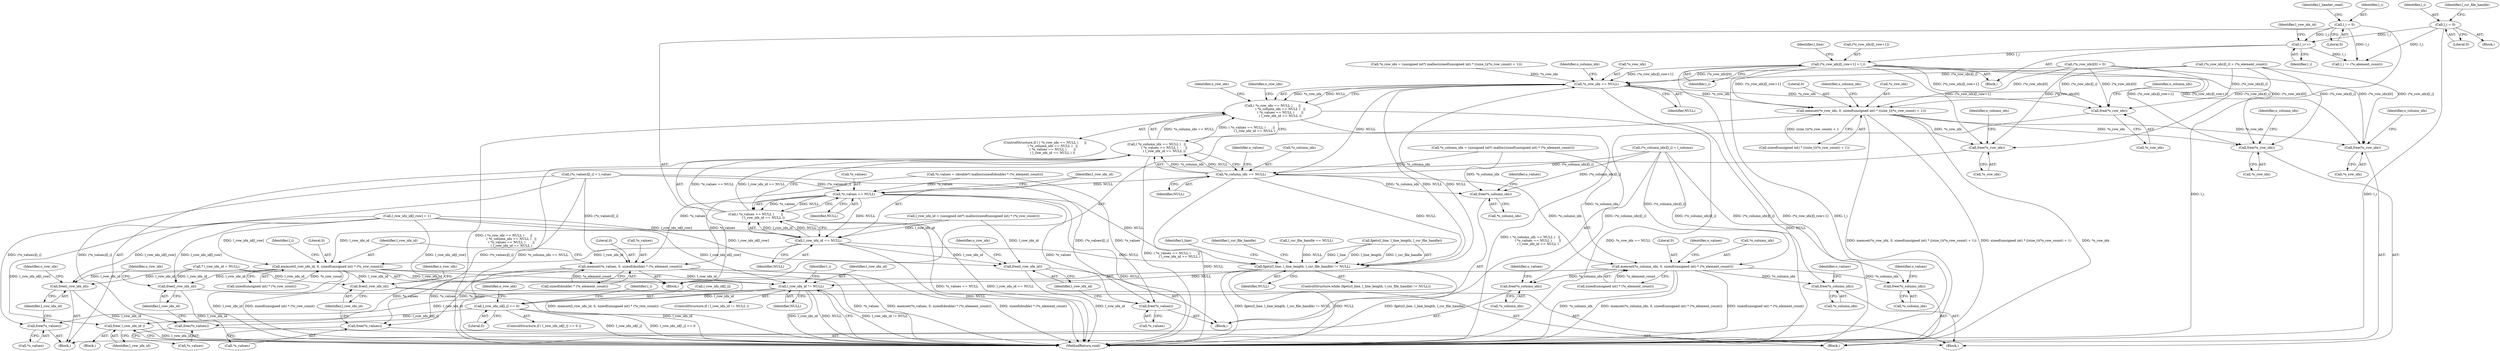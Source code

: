 digraph "0_libxsmm_151481489192e6d1997f8bde52c5c425ea41741d_2@array" {
"1000505" [label="(Call,(*o_row_idx)[l_row+1] = l_i)"];
"1000498" [label="(Call,l_i++)"];
"1000404" [label="(Call,l_i = 0)"];
"1000146" [label="(Call,l_i = 0)"];
"1000177" [label="(Call,free(*o_row_idx))"];
"1000295" [label="(Call,*o_row_idx == NULL)"];
"1000164" [label="(Call,fgets(l_line, l_line_length, l_csr_file_handle) != NULL)"];
"1000549" [label="(Call,l_row_idx_id != NULL)"];
"1000565" [label="(Call,l_row_idx_id[l_i] == 0)"];
"1000582" [label="(Call,free( l_row_idx_id ))"];
"1000294" [label="(Call,( *o_row_idx == NULL )      ||\n               ( *o_column_idx == NULL )   ||\n               ( *o_values == NULL )       ||\n               ( l_row_idx_id == NULL ))"];
"1000300" [label="(Call,*o_column_idx == NULL)"];
"1000299" [label="(Call,( *o_column_idx == NULL )   ||\n               ( *o_values == NULL )       ||\n               ( l_row_idx_id == NULL ))"];
"1000305" [label="(Call,*o_values == NULL)"];
"1000304" [label="(Call,( *o_values == NULL )       ||\n               ( l_row_idx_id == NULL ))"];
"1000309" [label="(Call,l_row_idx_id == NULL)"];
"1000322" [label="(Call,free(l_row_idx_id))"];
"1000373" [label="(Call,memset(l_row_idx_id, 0, sizeof(unsigned int) * (*o_row_count)))"];
"1000186" [label="(Call,free(l_row_idx_id))"];
"1000454" [label="(Call,free(l_row_idx_id))"];
"1000530" [label="(Call,free(l_row_idx_id))"];
"1000319" [label="(Call,free(*o_values))"];
"1000364" [label="(Call,memset(*o_values, 0, sizeof(double) * (*o_element_count)))"];
"1000183" [label="(Call,free(*o_values))"];
"1000451" [label="(Call,free(*o_values))"];
"1000527" [label="(Call,free(*o_values))"];
"1000316" [label="(Call,free(*o_column_idx))"];
"1000355" [label="(Call,memset(*o_column_idx, 0, sizeof(unsigned int) * (*o_element_count)))"];
"1000180" [label="(Call,free(*o_column_idx))"];
"1000448" [label="(Call,free(*o_column_idx))"];
"1000524" [label="(Call,free(*o_column_idx))"];
"1000313" [label="(Call,free(*o_row_idx))"];
"1000342" [label="(Call,memset(*o_row_idx, 0, sizeof(unsigned int) * ((size_t)(*o_row_count) + 1)))"];
"1000445" [label="(Call,free(*o_row_idx))"];
"1000521" [label="(Call,free(*o_row_idx))"];
"1000142" [label="(Call,* l_row_idx_id = NULL)"];
"1000148" [label="(Literal,0)"];
"1000315" [label="(Identifier,o_row_idx)"];
"1000316" [label="(Call,free(*o_column_idx))"];
"1000185" [label="(Identifier,o_values)"];
"1000499" [label="(Identifier,l_i)"];
"1000155" [label="(Call,l_csr_file_handle == NULL)"];
"1000169" [label="(Identifier,NULL)"];
"1000294" [label="(Call,( *o_row_idx == NULL )      ||\n               ( *o_column_idx == NULL )   ||\n               ( *o_values == NULL )       ||\n               ( l_row_idx_id == NULL ))"];
"1000373" [label="(Call,memset(l_row_idx_id, 0, sizeof(unsigned int) * (*o_row_count)))"];
"1000320" [label="(Call,*o_values)"];
"1000345" [label="(Literal,0)"];
"1000293" [label="(ControlStructure,if ( ( *o_row_idx == NULL )      ||\n               ( *o_column_idx == NULL )   ||\n               ( *o_values == NULL )       ||\n               ( l_row_idx_id == NULL ) ))"];
"1000346" [label="(Call,sizeof(unsigned int) * ((size_t)(*o_row_count) + 1))"];
"1000562" [label="(Identifier,l_i)"];
"1000307" [label="(Identifier,o_values)"];
"1000521" [label="(Call,free(*o_row_idx))"];
"1000584" [label="(MethodReturn,void)"];
"1000317" [label="(Call,*o_column_idx)"];
"1000357" [label="(Identifier,o_column_idx)"];
"1000569" [label="(Literal,0)"];
"1000186" [label="(Call,free(l_row_idx_id))"];
"1000404" [label="(Call,l_i = 0)"];
"1000177" [label="(Call,free(*o_row_idx))"];
"1000374" [label="(Identifier,l_row_idx_id)"];
"1000305" [label="(Call,*o_values == NULL)"];
"1000272" [label="(Call,*o_values = (double*) malloc(sizeof(double) * (*o_element_count)))"];
"1000295" [label="(Call,*o_row_idx == NULL)"];
"1000555" [label="(Identifier,l_i)"];
"1000525" [label="(Call,*o_column_idx)"];
"1000498" [label="(Call,l_i++)"];
"1000375" [label="(Literal,0)"];
"1000147" [label="(Identifier,l_i)"];
"1000300" [label="(Call,*o_column_idx == NULL)"];
"1000529" [label="(Identifier,o_values)"];
"1000458" [label="(Identifier,o_row_idx)"];
"1000368" [label="(Call,sizeof(double) * (*o_element_count))"];
"1000190" [label="(Identifier,o_row_idx)"];
"1000548" [label="(ControlStructure,if ( l_row_idx_id != NULL ))"];
"1000512" [label="(Identifier,l_i)"];
"1000550" [label="(Identifier,l_row_idx_id)"];
"1000451" [label="(Call,free(*o_values))"];
"1000321" [label="(Identifier,o_values)"];
"1000176" [label="(Block,)"];
"1000182" [label="(Identifier,o_column_idx)"];
"1000565" [label="(Call,l_row_idx_id[l_i] == 0)"];
"1000296" [label="(Call,*o_row_idx)"];
"1000526" [label="(Identifier,o_column_idx)"];
"1000527" [label="(Call,free(*o_values))"];
"1000367" [label="(Literal,0)"];
"1000342" [label="(Call,memset(*o_row_idx, 0, sizeof(unsigned int) * ((size_t)(*o_row_count) + 1)))"];
"1000551" [label="(Identifier,NULL)"];
"1000323" [label="(Identifier,l_row_idx_id)"];
"1000366" [label="(Identifier,o_values)"];
"1000187" [label="(Identifier,l_row_idx_id)"];
"1000444" [label="(Block,)"];
"1000299" [label="(Call,( *o_column_idx == NULL )   ||\n               ( *o_values == NULL )       ||\n               ( l_row_idx_id == NULL ))"];
"1000383" [label="(Identifier,l_i)"];
"1000358" [label="(Literal,0)"];
"1000566" [label="(Call,l_row_idx_id[l_i])"];
"1000150" [label="(Identifier,l_csr_file_handle)"];
"1000326" [label="(Identifier,o_row_idx)"];
"1000164" [label="(Call,fgets(l_line, l_line_length, l_csr_file_handle) != NULL)"];
"1000165" [label="(Call,fgets(l_line, l_line_length, l_csr_file_handle))"];
"1000146" [label="(Call,l_i = 0)"];
"1000359" [label="(Call,sizeof(unsigned int) * (*o_element_count))"];
"1000376" [label="(Call,sizeof(unsigned int) * (*o_row_count))"];
"1000130" [label="(Block,)"];
"1000314" [label="(Call,*o_row_idx)"];
"1000502" [label="(Identifier,l_row_idx_id)"];
"1000344" [label="(Identifier,o_row_idx)"];
"1000306" [label="(Call,*o_values)"];
"1000552" [label="(Block,)"];
"1000486" [label="(Call,(*o_column_idx)[l_i] = l_column)"];
"1000446" [label="(Call,*o_row_idx)"];
"1000506" [label="(Call,(*o_row_idx)[l_row+1])"];
"1000301" [label="(Call,*o_column_idx)"];
"1000298" [label="(Identifier,NULL)"];
"1000322" [label="(Call,free(l_row_idx_id))"];
"1000520" [label="(Block,)"];
"1000583" [label="(Identifier,l_row_idx_id)"];
"1000408" [label="(Identifier,l_header_read)"];
"1000257" [label="(Call,*o_row_idx = (unsigned int*) malloc(sizeof(unsigned int) * ((size_t)(*o_row_count) + 1)))"];
"1000549" [label="(Call,l_row_idx_id != NULL)"];
"1000454" [label="(Call,free(l_row_idx_id))"];
"1000180" [label="(Call,free(*o_column_idx))"];
"1000181" [label="(Call,*o_column_idx)"];
"1000449" [label="(Call,*o_column_idx)"];
"1000530" [label="(Call,free(l_row_idx_id))"];
"1000356" [label="(Call,*o_column_idx)"];
"1000455" [label="(Identifier,l_row_idx_id)"];
"1000319" [label="(Call,free(*o_values))"];
"1000564" [label="(ControlStructure,if ( l_row_idx_id[l_i] == 0 ))"];
"1000343" [label="(Call,*o_row_idx)"];
"1000445" [label="(Call,free(*o_row_idx))"];
"1000391" [label="(Call,(*o_row_idx)[l_i] = (*o_element_count))"];
"1000574" [label="(Identifier,o_row_idx)"];
"1000312" [label="(Block,)"];
"1000531" [label="(Identifier,l_row_idx_id)"];
"1000448" [label="(Call,free(*o_column_idx))"];
"1000246" [label="(Call,*o_column_idx = (unsigned int*) malloc(sizeof(unsigned int) * (*o_element_count)))"];
"1000309" [label="(Call,l_row_idx_id == NULL)"];
"1000245" [label="(Block,)"];
"1000524" [label="(Call,free(*o_column_idx))"];
"1000528" [label="(Call,*o_values)"];
"1000450" [label="(Identifier,o_column_idx)"];
"1000516" [label="(Call,l_i != (*o_element_count))"];
"1000318" [label="(Identifier,o_column_idx)"];
"1000163" [label="(ControlStructure,while (fgets(l_line, l_line_length, l_csr_file_handle) != NULL))"];
"1000365" [label="(Call,*o_values)"];
"1000302" [label="(Identifier,o_column_idx)"];
"1000364" [label="(Call,memset(*o_values, 0, sizeof(double) * (*o_element_count)))"];
"1000174" [label="(Identifier,l_line)"];
"1000398" [label="(Call,(*o_row_idx)[0] = 0)"];
"1000311" [label="(Identifier,NULL)"];
"1000166" [label="(Identifier,l_line)"];
"1000453" [label="(Identifier,o_values)"];
"1000522" [label="(Call,*o_row_idx)"];
"1000419" [label="(Block,)"];
"1000355" [label="(Call,memset(*o_column_idx, 0, sizeof(unsigned int) * (*o_element_count)))"];
"1000406" [label="(Literal,0)"];
"1000178" [label="(Call,*o_row_idx)"];
"1000514" [label="(Identifier,l_csr_file_handle)"];
"1000313" [label="(Call,free(*o_row_idx))"];
"1000405" [label="(Identifier,l_i)"];
"1000308" [label="(Identifier,NULL)"];
"1000534" [label="(Identifier,o_row_idx)"];
"1000505" [label="(Call,(*o_row_idx)[l_row+1] = l_i)"];
"1000310" [label="(Identifier,l_row_idx_id)"];
"1000492" [label="(Call,(*o_values)[l_i] = l_value)"];
"1000303" [label="(Identifier,NULL)"];
"1000304" [label="(Call,( *o_values == NULL )       ||\n               ( l_row_idx_id == NULL ))"];
"1000500" [label="(Call,l_row_idx_id[l_row] = 1)"];
"1000283" [label="(Call,l_row_idx_id = (unsigned int*) malloc(sizeof(unsigned int) * (*o_row_count)))"];
"1000184" [label="(Call,*o_values)"];
"1000183" [label="(Call,free(*o_values))"];
"1000452" [label="(Call,*o_values)"];
"1000582" [label="(Call,free( l_row_idx_id ))"];
"1000505" -> "1000419"  [label="AST: "];
"1000505" -> "1000512"  [label="CFG: "];
"1000506" -> "1000505"  [label="AST: "];
"1000512" -> "1000505"  [label="AST: "];
"1000166" -> "1000505"  [label="CFG: "];
"1000505" -> "1000584"  [label="DDG: (*o_row_idx)[l_row+1]"];
"1000505" -> "1000584"  [label="DDG: l_i"];
"1000505" -> "1000177"  [label="DDG: (*o_row_idx)[l_row+1]"];
"1000505" -> "1000295"  [label="DDG: (*o_row_idx)[l_row+1]"];
"1000505" -> "1000313"  [label="DDG: (*o_row_idx)[l_row+1]"];
"1000505" -> "1000342"  [label="DDG: (*o_row_idx)[l_row+1]"];
"1000505" -> "1000445"  [label="DDG: (*o_row_idx)[l_row+1]"];
"1000498" -> "1000505"  [label="DDG: l_i"];
"1000505" -> "1000521"  [label="DDG: (*o_row_idx)[l_row+1]"];
"1000498" -> "1000419"  [label="AST: "];
"1000498" -> "1000499"  [label="CFG: "];
"1000499" -> "1000498"  [label="AST: "];
"1000502" -> "1000498"  [label="CFG: "];
"1000404" -> "1000498"  [label="DDG: l_i"];
"1000146" -> "1000498"  [label="DDG: l_i"];
"1000498" -> "1000516"  [label="DDG: l_i"];
"1000404" -> "1000245"  [label="AST: "];
"1000404" -> "1000406"  [label="CFG: "];
"1000405" -> "1000404"  [label="AST: "];
"1000406" -> "1000404"  [label="AST: "];
"1000408" -> "1000404"  [label="CFG: "];
"1000404" -> "1000584"  [label="DDG: l_i"];
"1000404" -> "1000516"  [label="DDG: l_i"];
"1000146" -> "1000130"  [label="AST: "];
"1000146" -> "1000148"  [label="CFG: "];
"1000147" -> "1000146"  [label="AST: "];
"1000148" -> "1000146"  [label="AST: "];
"1000150" -> "1000146"  [label="CFG: "];
"1000146" -> "1000584"  [label="DDG: l_i"];
"1000146" -> "1000516"  [label="DDG: l_i"];
"1000177" -> "1000176"  [label="AST: "];
"1000177" -> "1000178"  [label="CFG: "];
"1000178" -> "1000177"  [label="AST: "];
"1000182" -> "1000177"  [label="CFG: "];
"1000342" -> "1000177"  [label="DDG: *o_row_idx"];
"1000391" -> "1000177"  [label="DDG: (*o_row_idx)[l_i]"];
"1000398" -> "1000177"  [label="DDG: (*o_row_idx)[0]"];
"1000295" -> "1000294"  [label="AST: "];
"1000295" -> "1000298"  [label="CFG: "];
"1000296" -> "1000295"  [label="AST: "];
"1000298" -> "1000295"  [label="AST: "];
"1000302" -> "1000295"  [label="CFG: "];
"1000294" -> "1000295"  [label="CFG: "];
"1000295" -> "1000584"  [label="DDG: NULL"];
"1000295" -> "1000164"  [label="DDG: NULL"];
"1000295" -> "1000294"  [label="DDG: *o_row_idx"];
"1000295" -> "1000294"  [label="DDG: NULL"];
"1000391" -> "1000295"  [label="DDG: (*o_row_idx)[l_i]"];
"1000257" -> "1000295"  [label="DDG: *o_row_idx"];
"1000398" -> "1000295"  [label="DDG: (*o_row_idx)[0]"];
"1000164" -> "1000295"  [label="DDG: NULL"];
"1000295" -> "1000300"  [label="DDG: NULL"];
"1000295" -> "1000313"  [label="DDG: *o_row_idx"];
"1000295" -> "1000342"  [label="DDG: *o_row_idx"];
"1000164" -> "1000163"  [label="AST: "];
"1000164" -> "1000169"  [label="CFG: "];
"1000165" -> "1000164"  [label="AST: "];
"1000169" -> "1000164"  [label="AST: "];
"1000174" -> "1000164"  [label="CFG: "];
"1000514" -> "1000164"  [label="CFG: "];
"1000164" -> "1000584"  [label="DDG: fgets(l_line, l_line_length, l_csr_file_handle) != NULL"];
"1000164" -> "1000584"  [label="DDG: NULL"];
"1000164" -> "1000584"  [label="DDG: fgets(l_line, l_line_length, l_csr_file_handle)"];
"1000165" -> "1000164"  [label="DDG: l_line"];
"1000165" -> "1000164"  [label="DDG: l_line_length"];
"1000165" -> "1000164"  [label="DDG: l_csr_file_handle"];
"1000155" -> "1000164"  [label="DDG: NULL"];
"1000300" -> "1000164"  [label="DDG: NULL"];
"1000309" -> "1000164"  [label="DDG: NULL"];
"1000305" -> "1000164"  [label="DDG: NULL"];
"1000164" -> "1000549"  [label="DDG: NULL"];
"1000549" -> "1000548"  [label="AST: "];
"1000549" -> "1000551"  [label="CFG: "];
"1000550" -> "1000549"  [label="AST: "];
"1000551" -> "1000549"  [label="AST: "];
"1000555" -> "1000549"  [label="CFG: "];
"1000584" -> "1000549"  [label="CFG: "];
"1000549" -> "1000584"  [label="DDG: l_row_idx_id"];
"1000549" -> "1000584"  [label="DDG: NULL"];
"1000549" -> "1000584"  [label="DDG: l_row_idx_id != NULL"];
"1000500" -> "1000549"  [label="DDG: l_row_idx_id[l_row]"];
"1000142" -> "1000549"  [label="DDG: l_row_idx_id"];
"1000373" -> "1000549"  [label="DDG: l_row_idx_id"];
"1000549" -> "1000565"  [label="DDG: l_row_idx_id"];
"1000549" -> "1000582"  [label="DDG: l_row_idx_id"];
"1000565" -> "1000564"  [label="AST: "];
"1000565" -> "1000569"  [label="CFG: "];
"1000566" -> "1000565"  [label="AST: "];
"1000569" -> "1000565"  [label="AST: "];
"1000574" -> "1000565"  [label="CFG: "];
"1000562" -> "1000565"  [label="CFG: "];
"1000565" -> "1000584"  [label="DDG: l_row_idx_id[l_i]"];
"1000565" -> "1000584"  [label="DDG: l_row_idx_id[l_i] == 0"];
"1000565" -> "1000582"  [label="DDG: l_row_idx_id[l_i]"];
"1000582" -> "1000552"  [label="AST: "];
"1000582" -> "1000583"  [label="CFG: "];
"1000583" -> "1000582"  [label="AST: "];
"1000584" -> "1000582"  [label="CFG: "];
"1000582" -> "1000584"  [label="DDG: l_row_idx_id"];
"1000500" -> "1000582"  [label="DDG: l_row_idx_id[l_row]"];
"1000294" -> "1000293"  [label="AST: "];
"1000294" -> "1000299"  [label="CFG: "];
"1000299" -> "1000294"  [label="AST: "];
"1000315" -> "1000294"  [label="CFG: "];
"1000344" -> "1000294"  [label="CFG: "];
"1000294" -> "1000584"  [label="DDG: ( *o_row_idx == NULL )      ||\n               ( *o_column_idx == NULL )   ||\n               ( *o_values == NULL )       ||\n               ( l_row_idx_id == NULL )"];
"1000294" -> "1000584"  [label="DDG: ( *o_column_idx == NULL )   ||\n               ( *o_values == NULL )       ||\n               ( l_row_idx_id == NULL )"];
"1000294" -> "1000584"  [label="DDG: *o_row_idx == NULL"];
"1000299" -> "1000294"  [label="DDG: *o_column_idx == NULL"];
"1000299" -> "1000294"  [label="DDG: ( *o_values == NULL )       ||\n               ( l_row_idx_id == NULL )"];
"1000300" -> "1000299"  [label="AST: "];
"1000300" -> "1000303"  [label="CFG: "];
"1000301" -> "1000300"  [label="AST: "];
"1000303" -> "1000300"  [label="AST: "];
"1000307" -> "1000300"  [label="CFG: "];
"1000299" -> "1000300"  [label="CFG: "];
"1000300" -> "1000584"  [label="DDG: NULL"];
"1000300" -> "1000299"  [label="DDG: *o_column_idx"];
"1000300" -> "1000299"  [label="DDG: NULL"];
"1000486" -> "1000300"  [label="DDG: (*o_column_idx)[l_i]"];
"1000246" -> "1000300"  [label="DDG: *o_column_idx"];
"1000300" -> "1000305"  [label="DDG: NULL"];
"1000300" -> "1000316"  [label="DDG: *o_column_idx"];
"1000300" -> "1000355"  [label="DDG: *o_column_idx"];
"1000299" -> "1000304"  [label="CFG: "];
"1000304" -> "1000299"  [label="AST: "];
"1000299" -> "1000584"  [label="DDG: ( *o_values == NULL )       ||\n               ( l_row_idx_id == NULL )"];
"1000299" -> "1000584"  [label="DDG: *o_column_idx == NULL"];
"1000304" -> "1000299"  [label="DDG: *o_values == NULL"];
"1000304" -> "1000299"  [label="DDG: l_row_idx_id == NULL"];
"1000305" -> "1000304"  [label="AST: "];
"1000305" -> "1000308"  [label="CFG: "];
"1000306" -> "1000305"  [label="AST: "];
"1000308" -> "1000305"  [label="AST: "];
"1000310" -> "1000305"  [label="CFG: "];
"1000304" -> "1000305"  [label="CFG: "];
"1000305" -> "1000584"  [label="DDG: NULL"];
"1000305" -> "1000304"  [label="DDG: *o_values"];
"1000305" -> "1000304"  [label="DDG: NULL"];
"1000492" -> "1000305"  [label="DDG: (*o_values)[l_i]"];
"1000272" -> "1000305"  [label="DDG: *o_values"];
"1000305" -> "1000309"  [label="DDG: NULL"];
"1000305" -> "1000319"  [label="DDG: *o_values"];
"1000305" -> "1000364"  [label="DDG: *o_values"];
"1000304" -> "1000309"  [label="CFG: "];
"1000309" -> "1000304"  [label="AST: "];
"1000304" -> "1000584"  [label="DDG: l_row_idx_id == NULL"];
"1000304" -> "1000584"  [label="DDG: *o_values == NULL"];
"1000309" -> "1000304"  [label="DDG: l_row_idx_id"];
"1000309" -> "1000304"  [label="DDG: NULL"];
"1000309" -> "1000311"  [label="CFG: "];
"1000310" -> "1000309"  [label="AST: "];
"1000311" -> "1000309"  [label="AST: "];
"1000309" -> "1000584"  [label="DDG: NULL"];
"1000283" -> "1000309"  [label="DDG: l_row_idx_id"];
"1000500" -> "1000309"  [label="DDG: l_row_idx_id[l_row]"];
"1000309" -> "1000322"  [label="DDG: l_row_idx_id"];
"1000309" -> "1000373"  [label="DDG: l_row_idx_id"];
"1000322" -> "1000312"  [label="AST: "];
"1000322" -> "1000323"  [label="CFG: "];
"1000323" -> "1000322"  [label="AST: "];
"1000326" -> "1000322"  [label="CFG: "];
"1000322" -> "1000584"  [label="DDG: l_row_idx_id"];
"1000283" -> "1000322"  [label="DDG: l_row_idx_id"];
"1000500" -> "1000322"  [label="DDG: l_row_idx_id[l_row]"];
"1000373" -> "1000245"  [label="AST: "];
"1000373" -> "1000376"  [label="CFG: "];
"1000374" -> "1000373"  [label="AST: "];
"1000375" -> "1000373"  [label="AST: "];
"1000376" -> "1000373"  [label="AST: "];
"1000383" -> "1000373"  [label="CFG: "];
"1000373" -> "1000584"  [label="DDG: sizeof(unsigned int) * (*o_row_count)"];
"1000373" -> "1000584"  [label="DDG: memset(l_row_idx_id, 0, sizeof(unsigned int) * (*o_row_count))"];
"1000373" -> "1000584"  [label="DDG: l_row_idx_id"];
"1000373" -> "1000186"  [label="DDG: l_row_idx_id"];
"1000283" -> "1000373"  [label="DDG: l_row_idx_id"];
"1000500" -> "1000373"  [label="DDG: l_row_idx_id[l_row]"];
"1000376" -> "1000373"  [label="DDG: *o_row_count"];
"1000373" -> "1000454"  [label="DDG: l_row_idx_id"];
"1000373" -> "1000530"  [label="DDG: l_row_idx_id"];
"1000186" -> "1000176"  [label="AST: "];
"1000186" -> "1000187"  [label="CFG: "];
"1000187" -> "1000186"  [label="AST: "];
"1000190" -> "1000186"  [label="CFG: "];
"1000186" -> "1000584"  [label="DDG: l_row_idx_id"];
"1000500" -> "1000186"  [label="DDG: l_row_idx_id[l_row]"];
"1000142" -> "1000186"  [label="DDG: l_row_idx_id"];
"1000454" -> "1000444"  [label="AST: "];
"1000454" -> "1000455"  [label="CFG: "];
"1000455" -> "1000454"  [label="AST: "];
"1000458" -> "1000454"  [label="CFG: "];
"1000454" -> "1000584"  [label="DDG: l_row_idx_id"];
"1000500" -> "1000454"  [label="DDG: l_row_idx_id[l_row]"];
"1000142" -> "1000454"  [label="DDG: l_row_idx_id"];
"1000530" -> "1000520"  [label="AST: "];
"1000530" -> "1000531"  [label="CFG: "];
"1000531" -> "1000530"  [label="AST: "];
"1000534" -> "1000530"  [label="CFG: "];
"1000530" -> "1000584"  [label="DDG: l_row_idx_id"];
"1000500" -> "1000530"  [label="DDG: l_row_idx_id[l_row]"];
"1000142" -> "1000530"  [label="DDG: l_row_idx_id"];
"1000319" -> "1000312"  [label="AST: "];
"1000319" -> "1000320"  [label="CFG: "];
"1000320" -> "1000319"  [label="AST: "];
"1000323" -> "1000319"  [label="CFG: "];
"1000492" -> "1000319"  [label="DDG: (*o_values)[l_i]"];
"1000272" -> "1000319"  [label="DDG: *o_values"];
"1000364" -> "1000245"  [label="AST: "];
"1000364" -> "1000368"  [label="CFG: "];
"1000365" -> "1000364"  [label="AST: "];
"1000367" -> "1000364"  [label="AST: "];
"1000368" -> "1000364"  [label="AST: "];
"1000374" -> "1000364"  [label="CFG: "];
"1000364" -> "1000584"  [label="DDG: *o_values"];
"1000364" -> "1000584"  [label="DDG: memset(*o_values, 0, sizeof(double) * (*o_element_count))"];
"1000364" -> "1000584"  [label="DDG: sizeof(double) * (*o_element_count)"];
"1000364" -> "1000183"  [label="DDG: *o_values"];
"1000492" -> "1000364"  [label="DDG: (*o_values)[l_i]"];
"1000272" -> "1000364"  [label="DDG: *o_values"];
"1000368" -> "1000364"  [label="DDG: *o_element_count"];
"1000364" -> "1000451"  [label="DDG: *o_values"];
"1000364" -> "1000527"  [label="DDG: *o_values"];
"1000183" -> "1000176"  [label="AST: "];
"1000183" -> "1000184"  [label="CFG: "];
"1000184" -> "1000183"  [label="AST: "];
"1000187" -> "1000183"  [label="CFG: "];
"1000492" -> "1000183"  [label="DDG: (*o_values)[l_i]"];
"1000451" -> "1000444"  [label="AST: "];
"1000451" -> "1000452"  [label="CFG: "];
"1000452" -> "1000451"  [label="AST: "];
"1000455" -> "1000451"  [label="CFG: "];
"1000492" -> "1000451"  [label="DDG: (*o_values)[l_i]"];
"1000527" -> "1000520"  [label="AST: "];
"1000527" -> "1000528"  [label="CFG: "];
"1000528" -> "1000527"  [label="AST: "];
"1000531" -> "1000527"  [label="CFG: "];
"1000492" -> "1000527"  [label="DDG: (*o_values)[l_i]"];
"1000316" -> "1000312"  [label="AST: "];
"1000316" -> "1000317"  [label="CFG: "];
"1000317" -> "1000316"  [label="AST: "];
"1000321" -> "1000316"  [label="CFG: "];
"1000486" -> "1000316"  [label="DDG: (*o_column_idx)[l_i]"];
"1000246" -> "1000316"  [label="DDG: *o_column_idx"];
"1000355" -> "1000245"  [label="AST: "];
"1000355" -> "1000359"  [label="CFG: "];
"1000356" -> "1000355"  [label="AST: "];
"1000358" -> "1000355"  [label="AST: "];
"1000359" -> "1000355"  [label="AST: "];
"1000366" -> "1000355"  [label="CFG: "];
"1000355" -> "1000584"  [label="DDG: *o_column_idx"];
"1000355" -> "1000584"  [label="DDG: memset(*o_column_idx, 0, sizeof(unsigned int) * (*o_element_count))"];
"1000355" -> "1000584"  [label="DDG: sizeof(unsigned int) * (*o_element_count)"];
"1000355" -> "1000180"  [label="DDG: *o_column_idx"];
"1000486" -> "1000355"  [label="DDG: (*o_column_idx)[l_i]"];
"1000246" -> "1000355"  [label="DDG: *o_column_idx"];
"1000359" -> "1000355"  [label="DDG: *o_element_count"];
"1000355" -> "1000448"  [label="DDG: *o_column_idx"];
"1000355" -> "1000524"  [label="DDG: *o_column_idx"];
"1000180" -> "1000176"  [label="AST: "];
"1000180" -> "1000181"  [label="CFG: "];
"1000181" -> "1000180"  [label="AST: "];
"1000185" -> "1000180"  [label="CFG: "];
"1000486" -> "1000180"  [label="DDG: (*o_column_idx)[l_i]"];
"1000448" -> "1000444"  [label="AST: "];
"1000448" -> "1000449"  [label="CFG: "];
"1000449" -> "1000448"  [label="AST: "];
"1000453" -> "1000448"  [label="CFG: "];
"1000486" -> "1000448"  [label="DDG: (*o_column_idx)[l_i]"];
"1000524" -> "1000520"  [label="AST: "];
"1000524" -> "1000525"  [label="CFG: "];
"1000525" -> "1000524"  [label="AST: "];
"1000529" -> "1000524"  [label="CFG: "];
"1000486" -> "1000524"  [label="DDG: (*o_column_idx)[l_i]"];
"1000313" -> "1000312"  [label="AST: "];
"1000313" -> "1000314"  [label="CFG: "];
"1000314" -> "1000313"  [label="AST: "];
"1000318" -> "1000313"  [label="CFG: "];
"1000391" -> "1000313"  [label="DDG: (*o_row_idx)[l_i]"];
"1000398" -> "1000313"  [label="DDG: (*o_row_idx)[0]"];
"1000342" -> "1000245"  [label="AST: "];
"1000342" -> "1000346"  [label="CFG: "];
"1000343" -> "1000342"  [label="AST: "];
"1000345" -> "1000342"  [label="AST: "];
"1000346" -> "1000342"  [label="AST: "];
"1000357" -> "1000342"  [label="CFG: "];
"1000342" -> "1000584"  [label="DDG: *o_row_idx"];
"1000342" -> "1000584"  [label="DDG: memset(*o_row_idx, 0, sizeof(unsigned int) * ((size_t)(*o_row_count) + 1))"];
"1000342" -> "1000584"  [label="DDG: sizeof(unsigned int) * ((size_t)(*o_row_count) + 1)"];
"1000391" -> "1000342"  [label="DDG: (*o_row_idx)[l_i]"];
"1000398" -> "1000342"  [label="DDG: (*o_row_idx)[0]"];
"1000346" -> "1000342"  [label="DDG: (size_t)(*o_row_count) + 1"];
"1000342" -> "1000445"  [label="DDG: *o_row_idx"];
"1000342" -> "1000521"  [label="DDG: *o_row_idx"];
"1000445" -> "1000444"  [label="AST: "];
"1000445" -> "1000446"  [label="CFG: "];
"1000446" -> "1000445"  [label="AST: "];
"1000450" -> "1000445"  [label="CFG: "];
"1000391" -> "1000445"  [label="DDG: (*o_row_idx)[l_i]"];
"1000398" -> "1000445"  [label="DDG: (*o_row_idx)[0]"];
"1000521" -> "1000520"  [label="AST: "];
"1000521" -> "1000522"  [label="CFG: "];
"1000522" -> "1000521"  [label="AST: "];
"1000526" -> "1000521"  [label="CFG: "];
"1000391" -> "1000521"  [label="DDG: (*o_row_idx)[l_i]"];
"1000398" -> "1000521"  [label="DDG: (*o_row_idx)[0]"];
}
